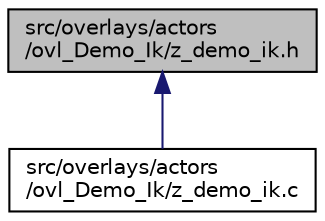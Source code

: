 digraph "src/overlays/actors/ovl_Demo_Ik/z_demo_ik.h"
{
 // LATEX_PDF_SIZE
  edge [fontname="Helvetica",fontsize="10",labelfontname="Helvetica",labelfontsize="10"];
  node [fontname="Helvetica",fontsize="10",shape=record];
  Node1 [label="src/overlays/actors\l/ovl_Demo_Ik/z_demo_ik.h",height=0.2,width=0.4,color="black", fillcolor="grey75", style="filled", fontcolor="black",tooltip=" "];
  Node1 -> Node2 [dir="back",color="midnightblue",fontsize="10",style="solid",fontname="Helvetica"];
  Node2 [label="src/overlays/actors\l/ovl_Demo_Ik/z_demo_ik.c",height=0.2,width=0.4,color="black", fillcolor="white", style="filled",URL="$df/d47/z__demo__ik_8c.html",tooltip=" "];
}
